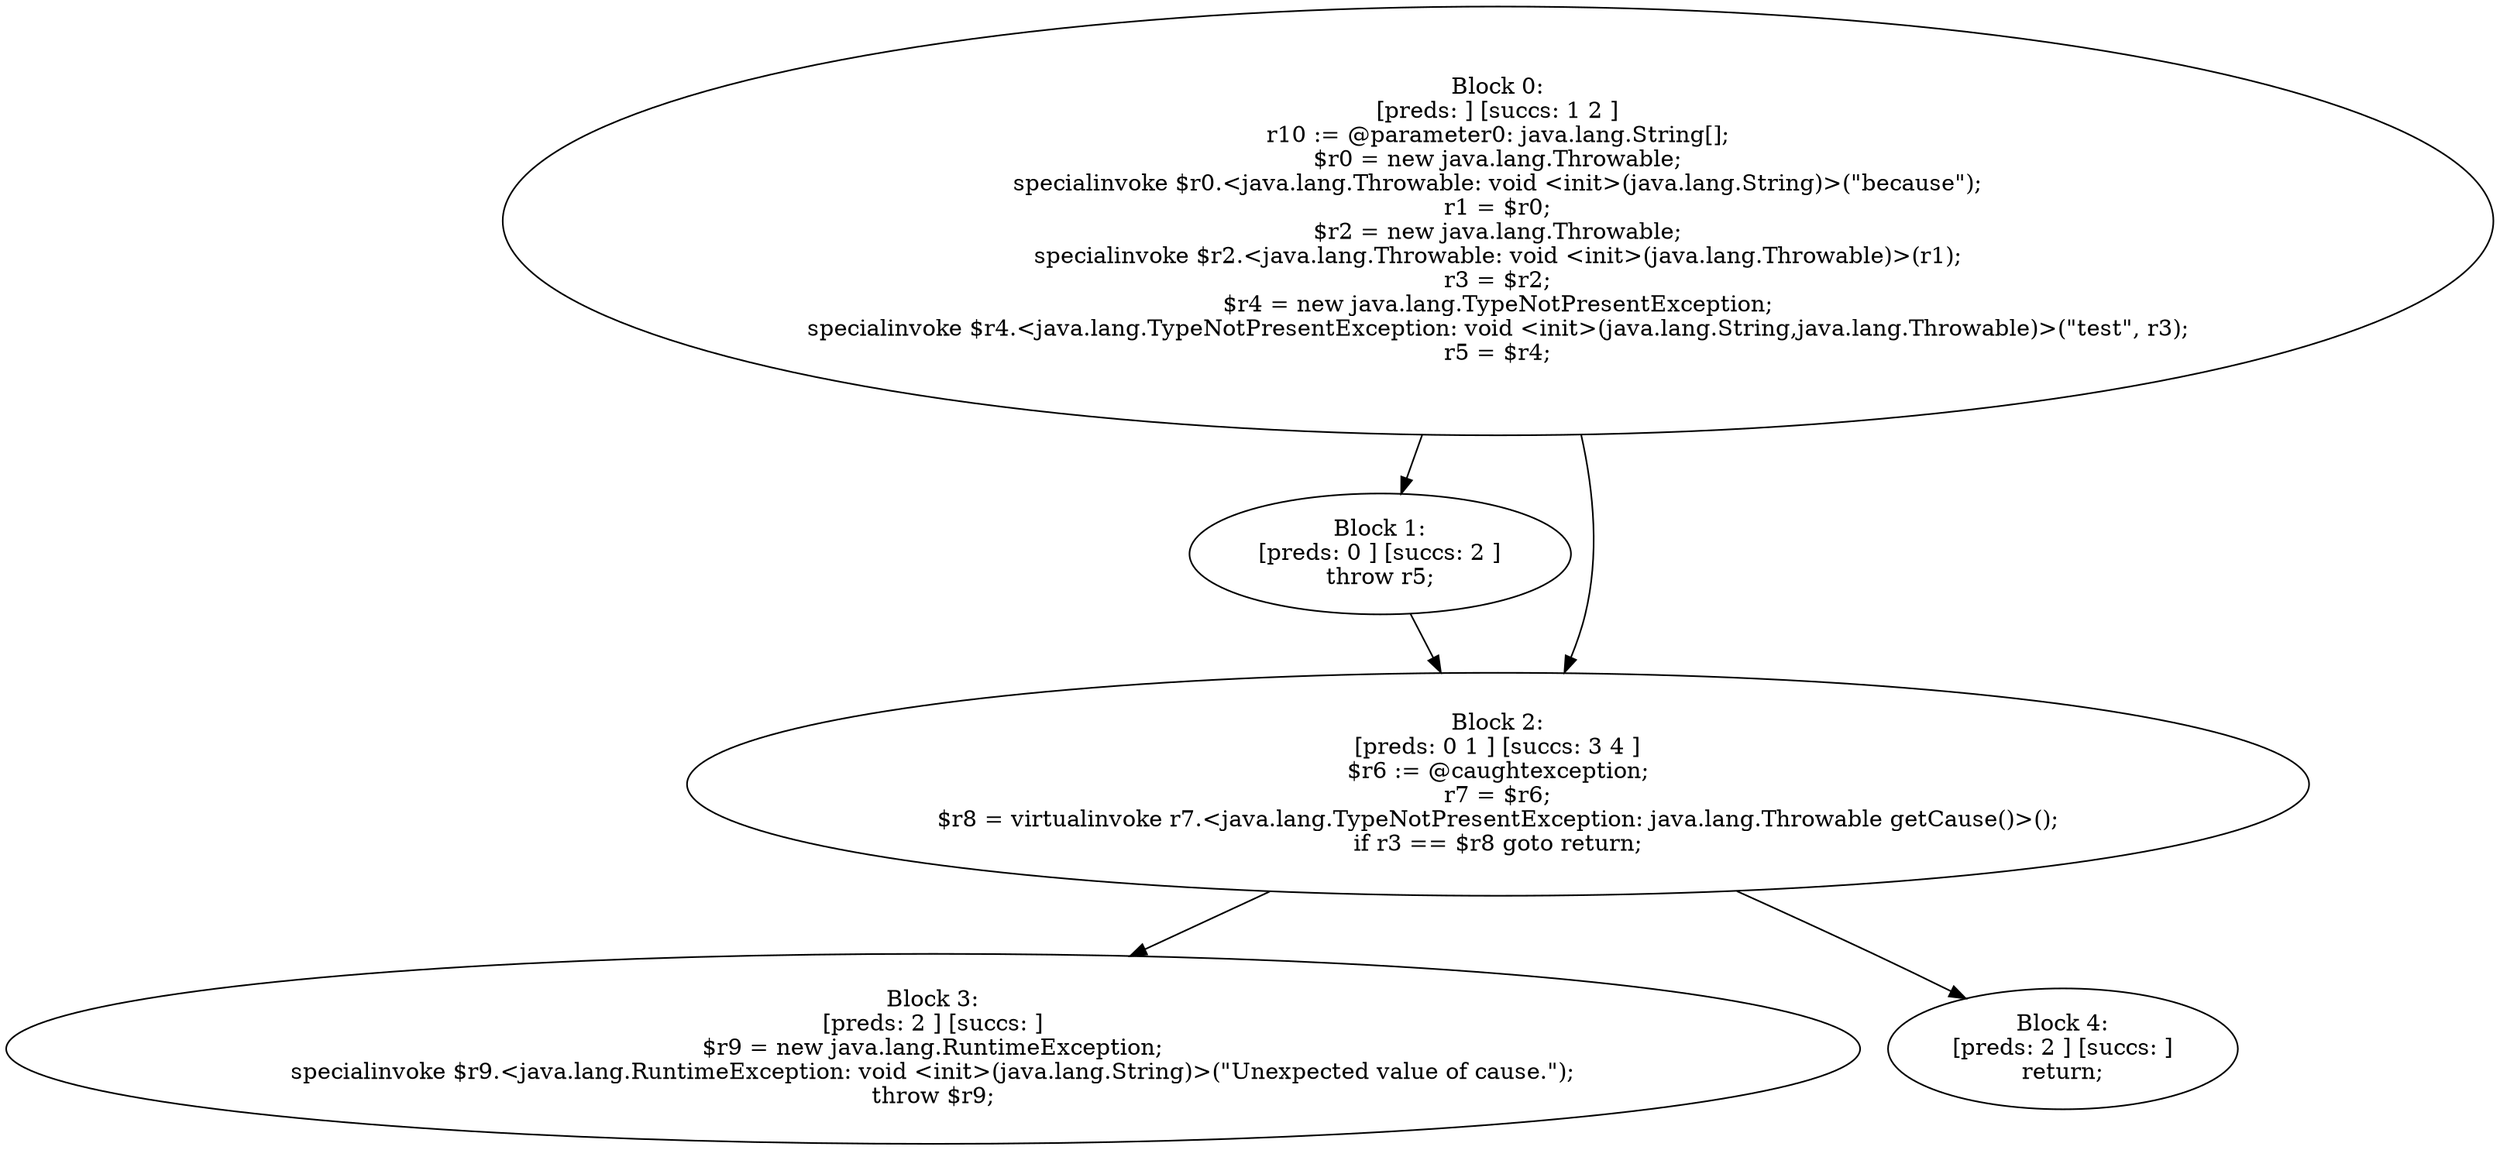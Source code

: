 digraph "unitGraph" {
    "Block 0:
[preds: ] [succs: 1 2 ]
r10 := @parameter0: java.lang.String[];
$r0 = new java.lang.Throwable;
specialinvoke $r0.<java.lang.Throwable: void <init>(java.lang.String)>(\"because\");
r1 = $r0;
$r2 = new java.lang.Throwable;
specialinvoke $r2.<java.lang.Throwable: void <init>(java.lang.Throwable)>(r1);
r3 = $r2;
$r4 = new java.lang.TypeNotPresentException;
specialinvoke $r4.<java.lang.TypeNotPresentException: void <init>(java.lang.String,java.lang.Throwable)>(\"test\", r3);
r5 = $r4;
"
    "Block 1:
[preds: 0 ] [succs: 2 ]
throw r5;
"
    "Block 2:
[preds: 0 1 ] [succs: 3 4 ]
$r6 := @caughtexception;
r7 = $r6;
$r8 = virtualinvoke r7.<java.lang.TypeNotPresentException: java.lang.Throwable getCause()>();
if r3 == $r8 goto return;
"
    "Block 3:
[preds: 2 ] [succs: ]
$r9 = new java.lang.RuntimeException;
specialinvoke $r9.<java.lang.RuntimeException: void <init>(java.lang.String)>(\"Unexpected value of cause.\");
throw $r9;
"
    "Block 4:
[preds: 2 ] [succs: ]
return;
"
    "Block 0:
[preds: ] [succs: 1 2 ]
r10 := @parameter0: java.lang.String[];
$r0 = new java.lang.Throwable;
specialinvoke $r0.<java.lang.Throwable: void <init>(java.lang.String)>(\"because\");
r1 = $r0;
$r2 = new java.lang.Throwable;
specialinvoke $r2.<java.lang.Throwable: void <init>(java.lang.Throwable)>(r1);
r3 = $r2;
$r4 = new java.lang.TypeNotPresentException;
specialinvoke $r4.<java.lang.TypeNotPresentException: void <init>(java.lang.String,java.lang.Throwable)>(\"test\", r3);
r5 = $r4;
"->"Block 1:
[preds: 0 ] [succs: 2 ]
throw r5;
";
    "Block 0:
[preds: ] [succs: 1 2 ]
r10 := @parameter0: java.lang.String[];
$r0 = new java.lang.Throwable;
specialinvoke $r0.<java.lang.Throwable: void <init>(java.lang.String)>(\"because\");
r1 = $r0;
$r2 = new java.lang.Throwable;
specialinvoke $r2.<java.lang.Throwable: void <init>(java.lang.Throwable)>(r1);
r3 = $r2;
$r4 = new java.lang.TypeNotPresentException;
specialinvoke $r4.<java.lang.TypeNotPresentException: void <init>(java.lang.String,java.lang.Throwable)>(\"test\", r3);
r5 = $r4;
"->"Block 2:
[preds: 0 1 ] [succs: 3 4 ]
$r6 := @caughtexception;
r7 = $r6;
$r8 = virtualinvoke r7.<java.lang.TypeNotPresentException: java.lang.Throwable getCause()>();
if r3 == $r8 goto return;
";
    "Block 1:
[preds: 0 ] [succs: 2 ]
throw r5;
"->"Block 2:
[preds: 0 1 ] [succs: 3 4 ]
$r6 := @caughtexception;
r7 = $r6;
$r8 = virtualinvoke r7.<java.lang.TypeNotPresentException: java.lang.Throwable getCause()>();
if r3 == $r8 goto return;
";
    "Block 2:
[preds: 0 1 ] [succs: 3 4 ]
$r6 := @caughtexception;
r7 = $r6;
$r8 = virtualinvoke r7.<java.lang.TypeNotPresentException: java.lang.Throwable getCause()>();
if r3 == $r8 goto return;
"->"Block 3:
[preds: 2 ] [succs: ]
$r9 = new java.lang.RuntimeException;
specialinvoke $r9.<java.lang.RuntimeException: void <init>(java.lang.String)>(\"Unexpected value of cause.\");
throw $r9;
";
    "Block 2:
[preds: 0 1 ] [succs: 3 4 ]
$r6 := @caughtexception;
r7 = $r6;
$r8 = virtualinvoke r7.<java.lang.TypeNotPresentException: java.lang.Throwable getCause()>();
if r3 == $r8 goto return;
"->"Block 4:
[preds: 2 ] [succs: ]
return;
";
}
